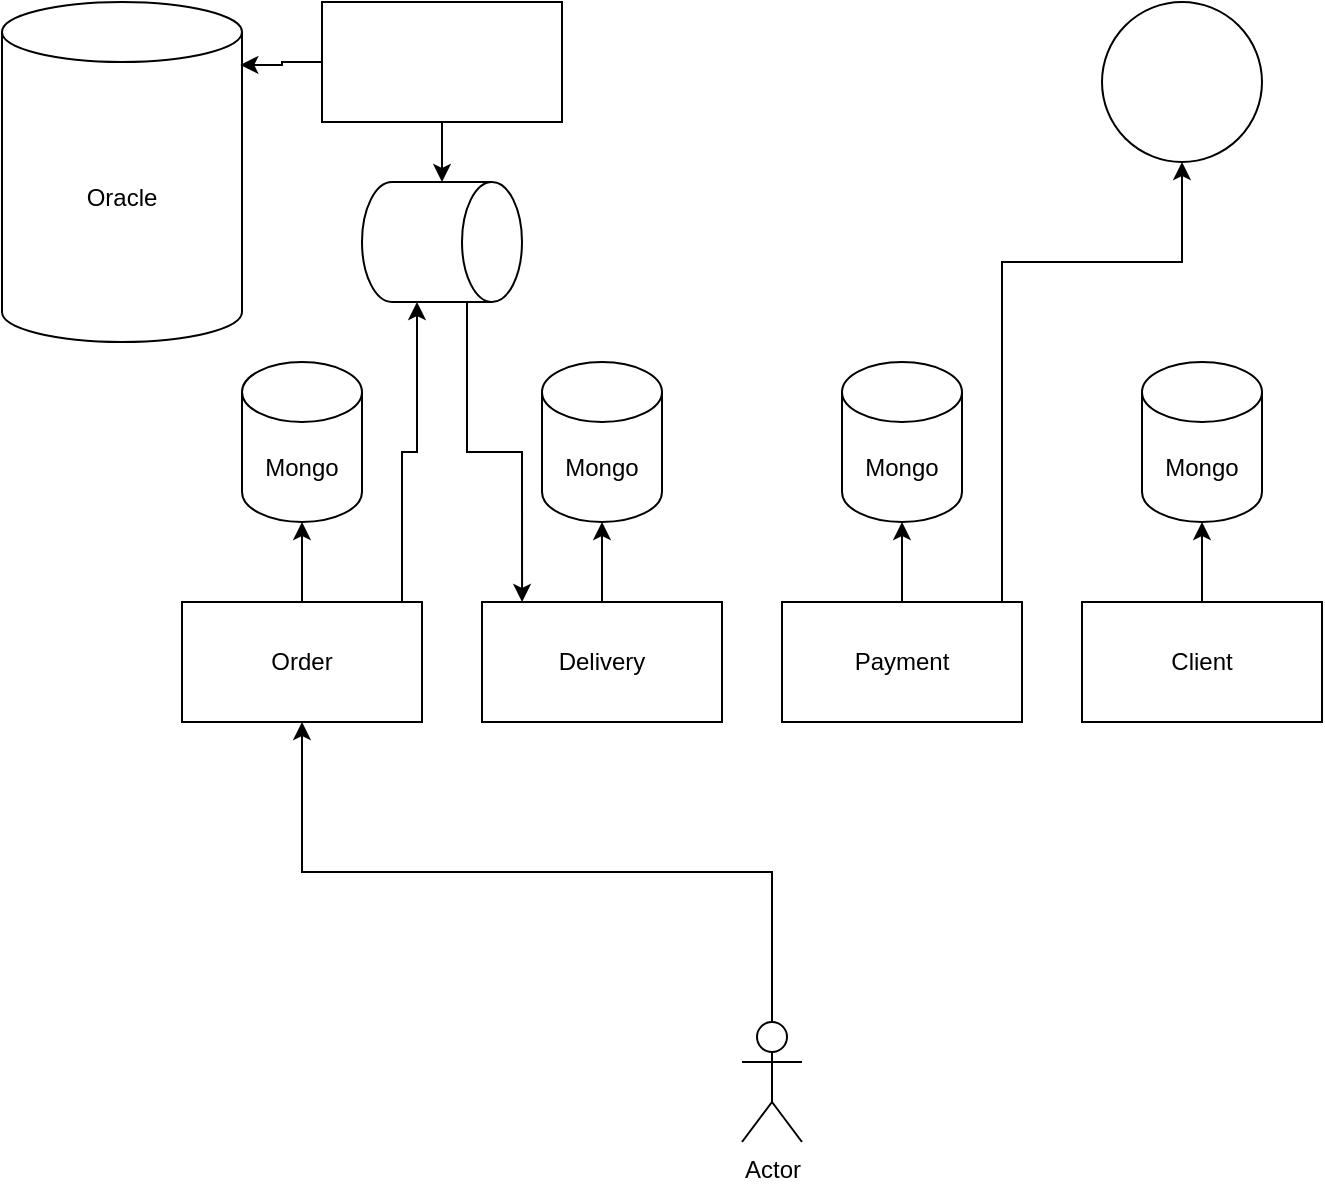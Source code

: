 <mxfile version="14.5.1" type="device"><diagram id="fNcMiz3ATcvNAu3HS2xE" name="Page-1"><mxGraphModel dx="1038" dy="607" grid="1" gridSize="10" guides="1" tooltips="1" connect="1" arrows="1" fold="1" page="1" pageScale="1" pageWidth="850" pageHeight="1100" math="0" shadow="0"><root><mxCell id="0"/><mxCell id="1" parent="0"/><mxCell id="dkkhbcMwdHQjUkPCs-dK-10" style="edgeStyle=orthogonalEdgeStyle;rounded=0;orthogonalLoop=1;jettySize=auto;html=1;exitX=0.5;exitY=0;exitDx=0;exitDy=0;entryX=0.5;entryY=1;entryDx=0;entryDy=0;entryPerimeter=0;" edge="1" parent="1" source="dkkhbcMwdHQjUkPCs-dK-1" target="dkkhbcMwdHQjUkPCs-dK-6"><mxGeometry relative="1" as="geometry"/></mxCell><mxCell id="dkkhbcMwdHQjUkPCs-dK-19" style="edgeStyle=orthogonalEdgeStyle;rounded=0;orthogonalLoop=1;jettySize=auto;html=1;exitX=0.75;exitY=0;exitDx=0;exitDy=0;entryX=1;entryY=0;entryDx=0;entryDy=52.5;entryPerimeter=0;" edge="1" parent="1" source="dkkhbcMwdHQjUkPCs-dK-1" target="dkkhbcMwdHQjUkPCs-dK-18"><mxGeometry relative="1" as="geometry"><Array as="points"><mxPoint x="220" y="320"/><mxPoint x="220" y="245"/><mxPoint x="228" y="245"/></Array></mxGeometry></mxCell><mxCell id="dkkhbcMwdHQjUkPCs-dK-1" value="Order" style="rounded=0;whiteSpace=wrap;html=1;" vertex="1" parent="1"><mxGeometry x="110" y="320" width="120" height="60" as="geometry"/></mxCell><mxCell id="dkkhbcMwdHQjUkPCs-dK-11" style="edgeStyle=orthogonalEdgeStyle;rounded=0;orthogonalLoop=1;jettySize=auto;html=1;exitX=0.5;exitY=0;exitDx=0;exitDy=0;entryX=0.5;entryY=1;entryDx=0;entryDy=0;entryPerimeter=0;" edge="1" parent="1" source="dkkhbcMwdHQjUkPCs-dK-2" target="dkkhbcMwdHQjUkPCs-dK-7"><mxGeometry relative="1" as="geometry"/></mxCell><mxCell id="dkkhbcMwdHQjUkPCs-dK-2" value="Delivery" style="rounded=0;whiteSpace=wrap;html=1;" vertex="1" parent="1"><mxGeometry x="260" y="320" width="120" height="60" as="geometry"/></mxCell><mxCell id="dkkhbcMwdHQjUkPCs-dK-12" style="edgeStyle=orthogonalEdgeStyle;rounded=0;orthogonalLoop=1;jettySize=auto;html=1;exitX=0.5;exitY=0;exitDx=0;exitDy=0;" edge="1" parent="1" source="dkkhbcMwdHQjUkPCs-dK-3" target="dkkhbcMwdHQjUkPCs-dK-8"><mxGeometry relative="1" as="geometry"/></mxCell><mxCell id="dkkhbcMwdHQjUkPCs-dK-15" style="edgeStyle=orthogonalEdgeStyle;rounded=0;orthogonalLoop=1;jettySize=auto;html=1;exitX=0.75;exitY=0;exitDx=0;exitDy=0;entryX=0.5;entryY=1;entryDx=0;entryDy=0;" edge="1" parent="1" source="dkkhbcMwdHQjUkPCs-dK-3" target="dkkhbcMwdHQjUkPCs-dK-14"><mxGeometry relative="1" as="geometry"><Array as="points"><mxPoint x="520" y="320"/><mxPoint x="520" y="150"/><mxPoint x="610" y="150"/></Array></mxGeometry></mxCell><mxCell id="dkkhbcMwdHQjUkPCs-dK-3" value="Payment" style="rounded=0;whiteSpace=wrap;html=1;" vertex="1" parent="1"><mxGeometry x="410" y="320" width="120" height="60" as="geometry"/></mxCell><mxCell id="dkkhbcMwdHQjUkPCs-dK-13" style="edgeStyle=orthogonalEdgeStyle;rounded=0;orthogonalLoop=1;jettySize=auto;html=1;exitX=0.5;exitY=0;exitDx=0;exitDy=0;entryX=0.5;entryY=1;entryDx=0;entryDy=0;entryPerimeter=0;" edge="1" parent="1" source="dkkhbcMwdHQjUkPCs-dK-4" target="dkkhbcMwdHQjUkPCs-dK-9"><mxGeometry relative="1" as="geometry"/></mxCell><mxCell id="dkkhbcMwdHQjUkPCs-dK-4" value="Client" style="rounded=0;whiteSpace=wrap;html=1;" vertex="1" parent="1"><mxGeometry x="560" y="320" width="120" height="60" as="geometry"/></mxCell><mxCell id="dkkhbcMwdHQjUkPCs-dK-16" style="edgeStyle=orthogonalEdgeStyle;rounded=0;orthogonalLoop=1;jettySize=auto;html=1;exitX=0.5;exitY=0;exitDx=0;exitDy=0;exitPerimeter=0;entryX=0.5;entryY=1;entryDx=0;entryDy=0;" edge="1" parent="1" source="dkkhbcMwdHQjUkPCs-dK-5" target="dkkhbcMwdHQjUkPCs-dK-1"><mxGeometry relative="1" as="geometry"/></mxCell><mxCell id="dkkhbcMwdHQjUkPCs-dK-5" value="Actor" style="shape=umlActor;verticalLabelPosition=bottom;verticalAlign=top;html=1;outlineConnect=0;" vertex="1" parent="1"><mxGeometry x="390" y="530" width="30" height="60" as="geometry"/></mxCell><mxCell id="dkkhbcMwdHQjUkPCs-dK-6" value="Mongo" style="shape=cylinder3;whiteSpace=wrap;html=1;boundedLbl=1;backgroundOutline=1;size=15;" vertex="1" parent="1"><mxGeometry x="140" y="200" width="60" height="80" as="geometry"/></mxCell><mxCell id="dkkhbcMwdHQjUkPCs-dK-7" value="&lt;span&gt;Mongo&lt;/span&gt;" style="shape=cylinder3;whiteSpace=wrap;html=1;boundedLbl=1;backgroundOutline=1;size=15;" vertex="1" parent="1"><mxGeometry x="290" y="200" width="60" height="80" as="geometry"/></mxCell><mxCell id="dkkhbcMwdHQjUkPCs-dK-8" value="&lt;span&gt;Mongo&lt;/span&gt;" style="shape=cylinder3;whiteSpace=wrap;html=1;boundedLbl=1;backgroundOutline=1;size=15;" vertex="1" parent="1"><mxGeometry x="440" y="200" width="60" height="80" as="geometry"/></mxCell><mxCell id="dkkhbcMwdHQjUkPCs-dK-9" value="&lt;span&gt;Mongo&lt;/span&gt;" style="shape=cylinder3;whiteSpace=wrap;html=1;boundedLbl=1;backgroundOutline=1;size=15;" vertex="1" parent="1"><mxGeometry x="590" y="200" width="60" height="80" as="geometry"/></mxCell><mxCell id="dkkhbcMwdHQjUkPCs-dK-14" value="" style="ellipse;whiteSpace=wrap;html=1;aspect=fixed;" vertex="1" parent="1"><mxGeometry x="570" y="20" width="80" height="80" as="geometry"/></mxCell><mxCell id="dkkhbcMwdHQjUkPCs-dK-20" style="edgeStyle=orthogonalEdgeStyle;rounded=0;orthogonalLoop=1;jettySize=auto;html=1;exitX=1;exitY=0;exitDx=0;exitDy=27.5;exitPerimeter=0;entryX=0.167;entryY=0;entryDx=0;entryDy=0;entryPerimeter=0;" edge="1" parent="1" source="dkkhbcMwdHQjUkPCs-dK-18" target="dkkhbcMwdHQjUkPCs-dK-2"><mxGeometry relative="1" as="geometry"/></mxCell><mxCell id="dkkhbcMwdHQjUkPCs-dK-18" value="" style="shape=cylinder3;whiteSpace=wrap;html=1;boundedLbl=1;backgroundOutline=1;size=15;rotation=90;" vertex="1" parent="1"><mxGeometry x="210" y="100" width="60" height="80" as="geometry"/></mxCell><mxCell id="dkkhbcMwdHQjUkPCs-dK-21" value="Oracle" style="shape=cylinder3;whiteSpace=wrap;html=1;boundedLbl=1;backgroundOutline=1;size=15;" vertex="1" parent="1"><mxGeometry x="20" y="20" width="120" height="170" as="geometry"/></mxCell><mxCell id="dkkhbcMwdHQjUkPCs-dK-23" style="edgeStyle=orthogonalEdgeStyle;rounded=0;orthogonalLoop=1;jettySize=auto;html=1;exitX=0.5;exitY=1;exitDx=0;exitDy=0;entryX=0;entryY=0.5;entryDx=0;entryDy=0;entryPerimeter=0;" edge="1" parent="1" source="dkkhbcMwdHQjUkPCs-dK-22" target="dkkhbcMwdHQjUkPCs-dK-18"><mxGeometry relative="1" as="geometry"/></mxCell><mxCell id="dkkhbcMwdHQjUkPCs-dK-24" style="edgeStyle=orthogonalEdgeStyle;rounded=0;orthogonalLoop=1;jettySize=auto;html=1;exitX=0;exitY=0.5;exitDx=0;exitDy=0;entryX=0.993;entryY=0.185;entryDx=0;entryDy=0;entryPerimeter=0;" edge="1" parent="1" source="dkkhbcMwdHQjUkPCs-dK-22" target="dkkhbcMwdHQjUkPCs-dK-21"><mxGeometry relative="1" as="geometry"/></mxCell><mxCell id="dkkhbcMwdHQjUkPCs-dK-22" value="" style="rounded=0;whiteSpace=wrap;html=1;" vertex="1" parent="1"><mxGeometry x="180" y="20" width="120" height="60" as="geometry"/></mxCell></root></mxGraphModel></diagram></mxfile>